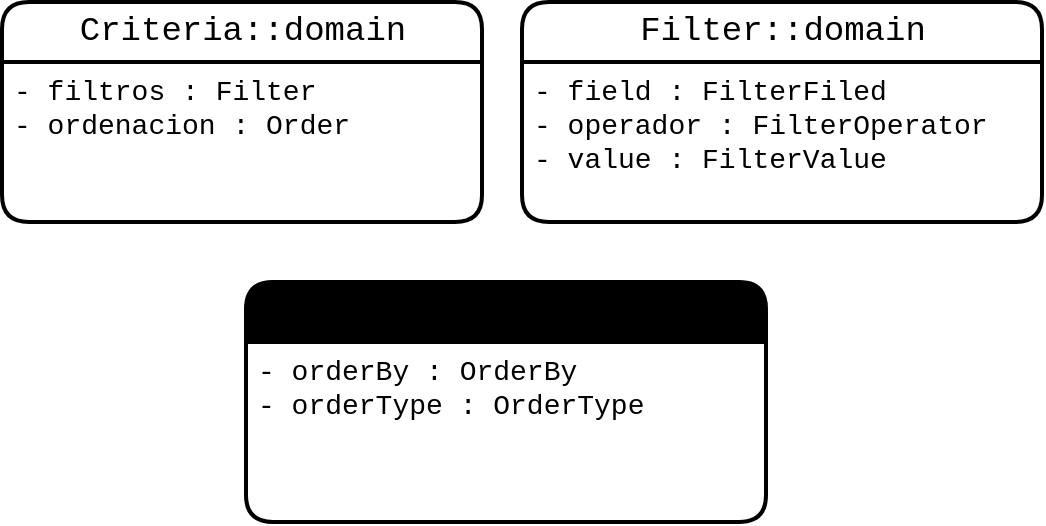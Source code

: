 <mxfile>
    <diagram id="5SF1-kfqFfSyffil5hqn" name="Page-1">
        <mxGraphModel dx="658" dy="563" grid="0" gridSize="10" guides="1" tooltips="1" connect="1" arrows="1" fold="1" page="1" pageScale="1" pageWidth="850" pageHeight="1100" math="0" shadow="0">
            <root>
                <mxCell id="0"/>
                <mxCell id="1" parent="0"/>
                <mxCell id="6" value="Criteria::domain" style="swimlane;childLayout=stackLayout;horizontal=1;startSize=30;horizontalStack=0;rounded=1;fontSize=17;fontStyle=0;strokeWidth=2;resizeParent=0;resizeLast=1;shadow=0;dashed=0;align=center;fontFamily=Courier New;html=1;" parent="1" vertex="1">
                    <mxGeometry x="70" y="110" width="240" height="110" as="geometry"/>
                </mxCell>
                <mxCell id="7" value="- filtros : Filter&lt;br style=&quot;font-size: 14px;&quot;&gt;- ordenacion : Order" style="align=left;strokeColor=none;fillColor=none;spacingLeft=4;fontSize=14;verticalAlign=top;resizable=0;rotatable=0;part=1;fontFamily=Courier New;html=1;" parent="6" vertex="1">
                    <mxGeometry y="30" width="240" height="80" as="geometry"/>
                </mxCell>
                <mxCell id="12" value="Filter::domain" style="swimlane;childLayout=stackLayout;horizontal=1;startSize=30;horizontalStack=0;rounded=1;fontSize=17;fontStyle=0;strokeWidth=2;resizeParent=0;resizeLast=1;shadow=0;dashed=0;align=center;fontFamily=Courier New;html=1;" parent="1" vertex="1">
                    <mxGeometry x="330" y="110" width="260" height="110" as="geometry"/>
                </mxCell>
                <mxCell id="13" value="- field : FilterFiled&lt;br style=&quot;font-size: 14px;&quot;&gt;- operador : FilterOperator&lt;br&gt;- value : FilterValue" style="align=left;strokeColor=none;fillColor=none;spacingLeft=4;fontSize=14;verticalAlign=top;resizable=0;rotatable=0;part=1;fontFamily=Courier New;html=1;" parent="12" vertex="1">
                    <mxGeometry y="30" width="260" height="80" as="geometry"/>
                </mxCell>
                <mxCell id="14" value="Order::domain" style="swimlane;childLayout=stackLayout;horizontal=1;startSize=30;horizontalStack=0;rounded=1;fontSize=17;fontStyle=0;strokeWidth=2;resizeParent=0;resizeLast=1;shadow=0;dashed=0;align=center;fontFamily=Courier New;html=1;fillColor=#000000;" parent="1" vertex="1">
                    <mxGeometry x="192" y="250" width="260" height="120" as="geometry"/>
                </mxCell>
                <mxCell id="15" value="- orderBy : OrderBy&lt;br style=&quot;font-size: 14px;&quot;&gt;- orderType : OrderType" style="align=left;strokeColor=none;fillColor=none;spacingLeft=4;fontSize=14;verticalAlign=top;resizable=0;rotatable=0;part=1;fontFamily=Courier New;html=1;" parent="14" vertex="1">
                    <mxGeometry y="30" width="260" height="90" as="geometry"/>
                </mxCell>
            </root>
        </mxGraphModel>
    </diagram>
</mxfile>